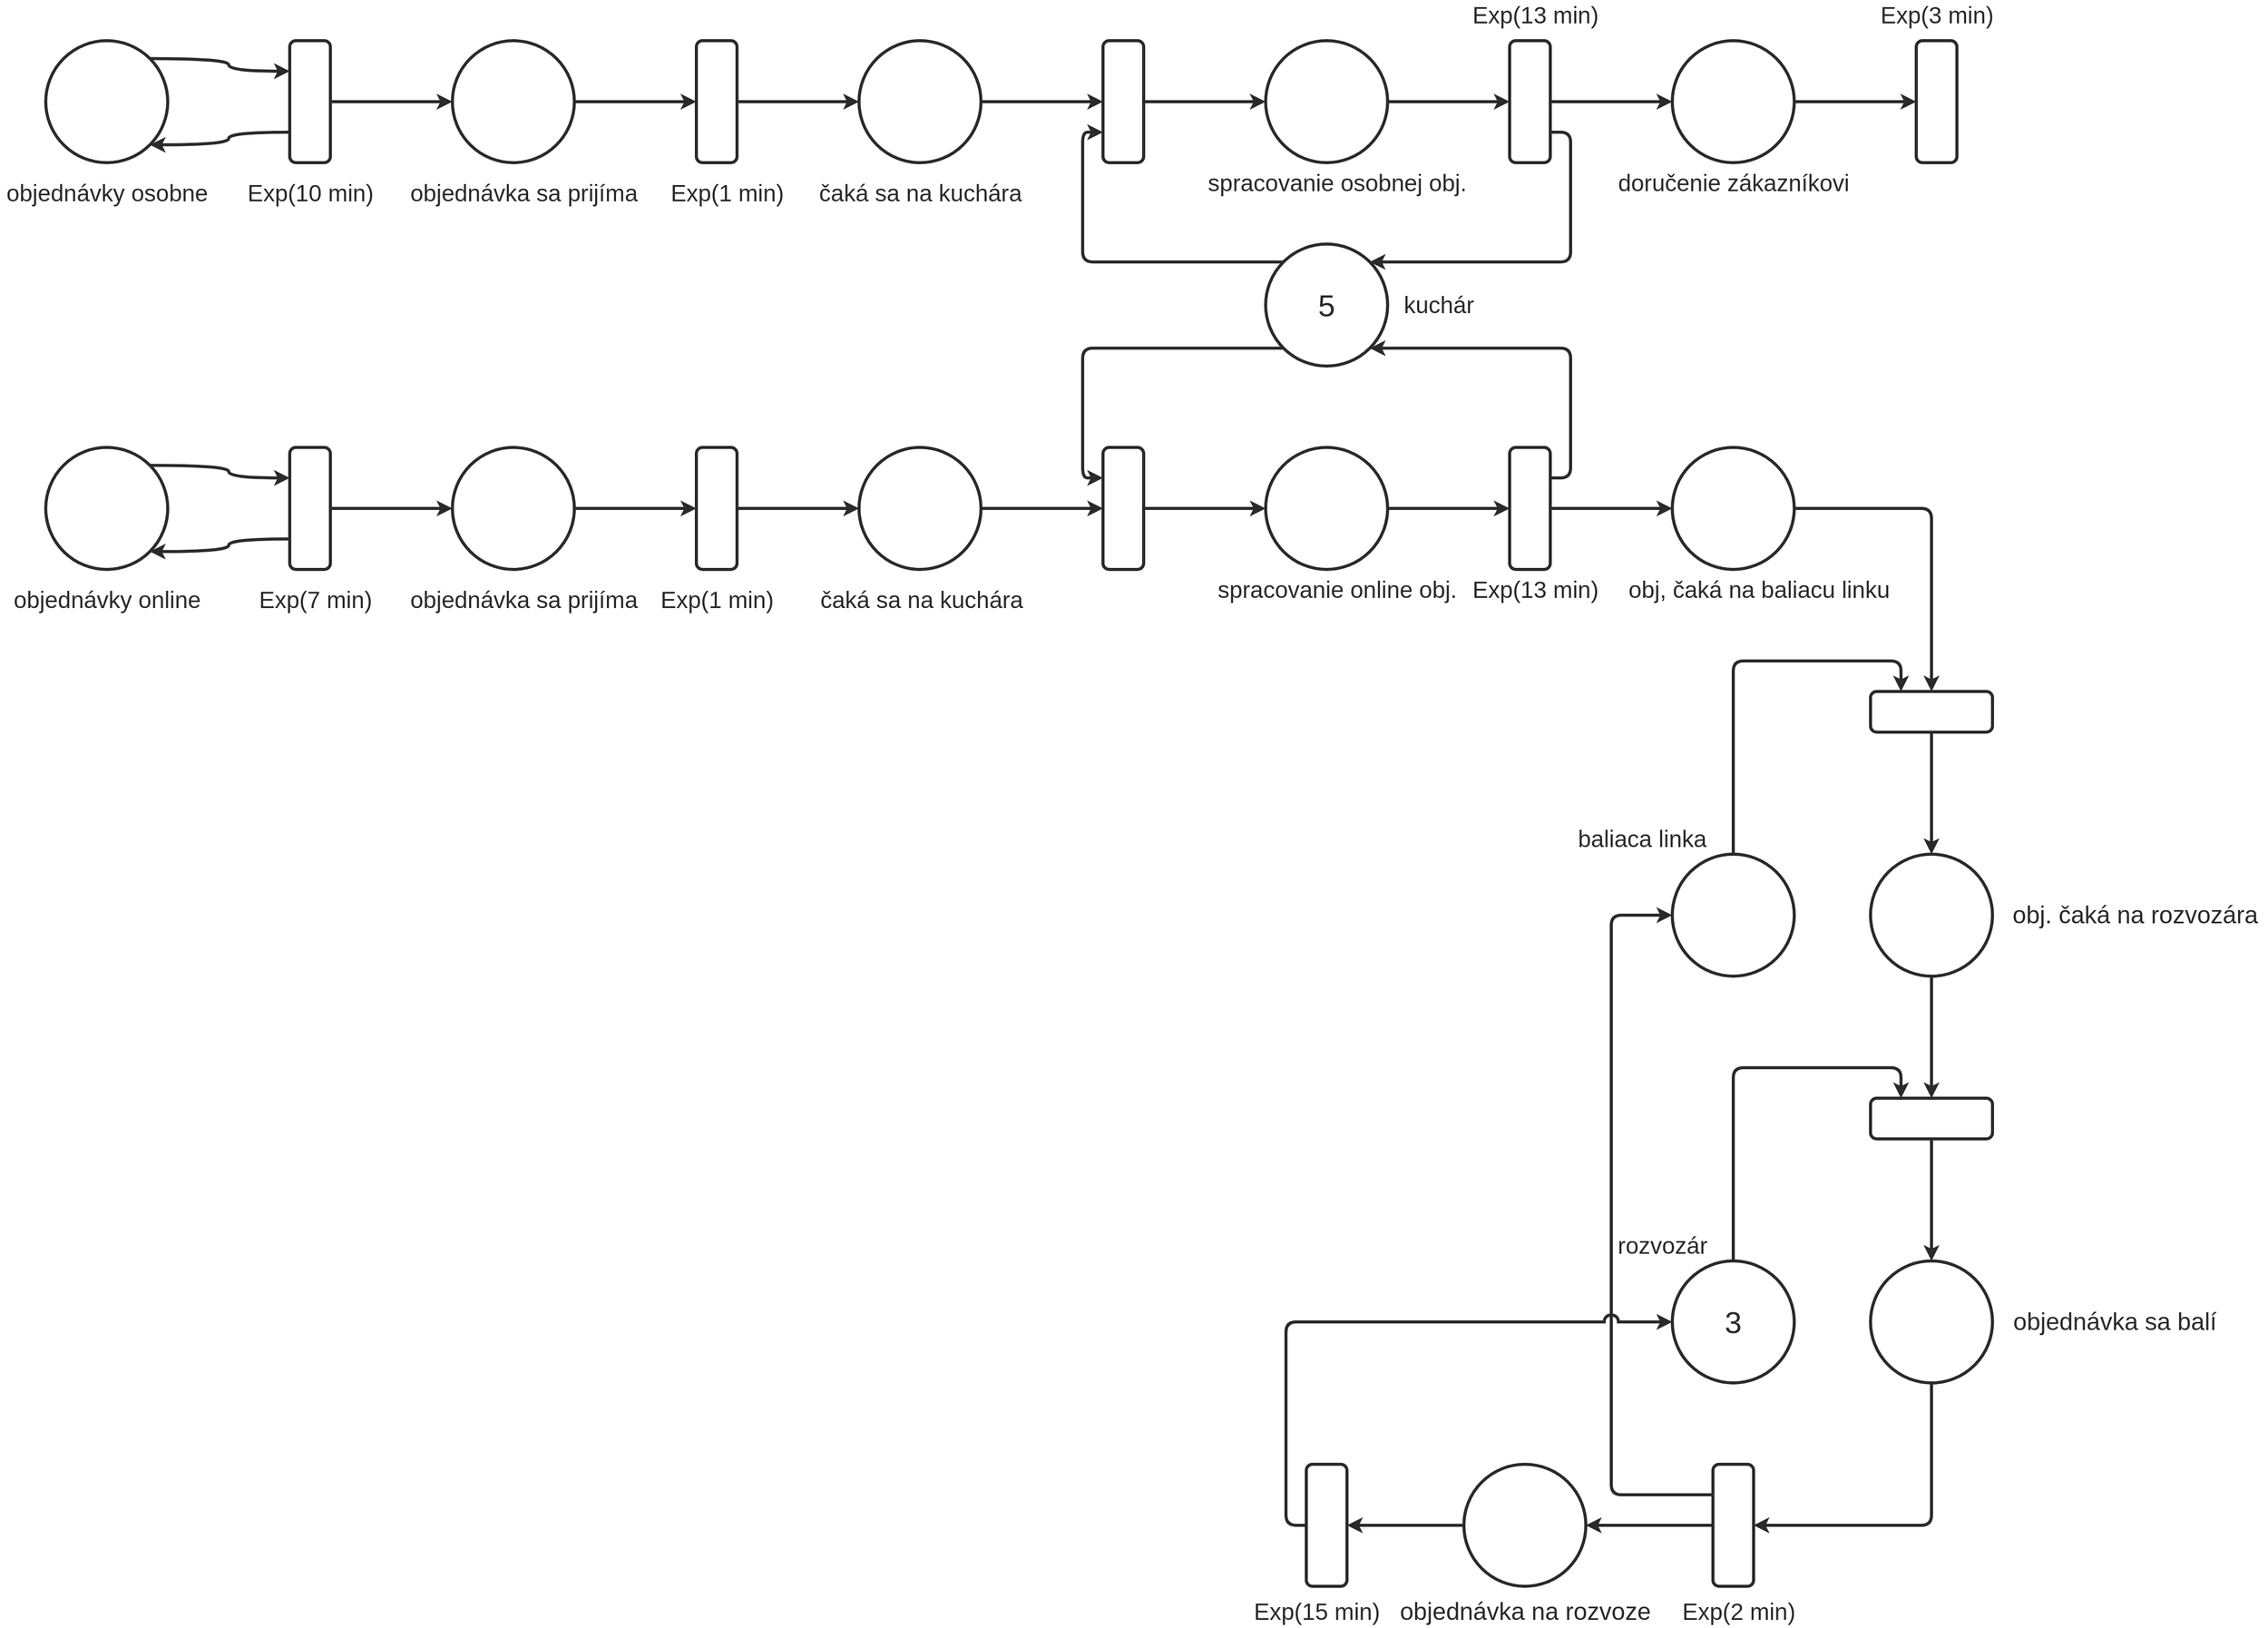 <mxfile>
    <diagram id="is8ErGrhwBEIRt3GKiYw" name="Page-1">
        <mxGraphModel dx="1150" dy="957" grid="1" gridSize="10" guides="1" tooltips="1" connect="1" arrows="1" fold="1" page="1" pageScale="1" pageWidth="2336" pageHeight="1654" background="#ffffff" math="0" shadow="0">
            <root>
                <mxCell id="0"/>
                <mxCell id="1" parent="0"/>
                <mxCell id="hj5JhKyr4QM8qV0HhzXi-40" value="" style="edgeStyle=orthogonalEdgeStyle;orthogonalLoop=1;jettySize=auto;exitX=1;exitY=0;exitDx=0;exitDy=0;entryX=0;entryY=0.25;entryDx=0;entryDy=0;fontSize=32;labelBackgroundColor=none;fontColor=#2A2A2A;strokeColor=#2A2A2A;strokeWidth=3;html=1;curved=1;" parent="1" source="hj5JhKyr4QM8qV0HhzXi-1" target="hj5JhKyr4QM8qV0HhzXi-3" edge="1">
                    <mxGeometry relative="1" as="geometry"/>
                </mxCell>
                <mxCell id="hj5JhKyr4QM8qV0HhzXi-1" value="" style="ellipse;aspect=fixed;rounded=1;labelBackgroundColor=none;fontColor=#2A2A2A;strokeColor=#2A2A2A;strokeWidth=3;whiteSpace=wrap;html=1;fillColor=none;" parent="1" vertex="1">
                    <mxGeometry x="80" y="80" width="120" height="120" as="geometry"/>
                </mxCell>
                <mxCell id="hj5JhKyr4QM8qV0HhzXi-8" value="" style="edgeStyle=orthogonalEdgeStyle;rounded=1;orthogonalLoop=1;jettySize=auto;exitX=1;exitY=0.5;exitDx=0;exitDy=0;entryX=0;entryY=0.5;entryDx=0;entryDy=0;labelBackgroundColor=none;fontColor=#2A2A2A;strokeColor=#2A2A2A;strokeWidth=3;html=1;" parent="1" source="hj5JhKyr4QM8qV0HhzXi-2" target="hj5JhKyr4QM8qV0HhzXi-5" edge="1">
                    <mxGeometry relative="1" as="geometry"/>
                </mxCell>
                <mxCell id="hj5JhKyr4QM8qV0HhzXi-2" value="" style="ellipse;aspect=fixed;rounded=1;labelBackgroundColor=none;fontColor=#2A2A2A;strokeColor=#2A2A2A;strokeWidth=3;whiteSpace=wrap;html=1;fillColor=none;perimeterSpacing=0;shadow=0;sketch=0;" parent="1" vertex="1">
                    <mxGeometry x="480" y="80" width="120" height="120" as="geometry"/>
                </mxCell>
                <mxCell id="hj5JhKyr4QM8qV0HhzXi-11" value="" style="edgeStyle=orthogonalEdgeStyle;rounded=1;orthogonalLoop=1;jettySize=auto;exitX=1;exitY=0.5;exitDx=0;exitDy=0;entryX=0;entryY=0.5;entryDx=0;entryDy=0;labelBackgroundColor=none;fontColor=#2A2A2A;strokeColor=#2A2A2A;strokeWidth=3;html=1;" parent="1" source="hj5JhKyr4QM8qV0HhzXi-3" target="hj5JhKyr4QM8qV0HhzXi-2" edge="1">
                    <mxGeometry relative="1" as="geometry"/>
                </mxCell>
                <mxCell id="hj5JhKyr4QM8qV0HhzXi-39" value="" style="edgeStyle=orthogonalEdgeStyle;orthogonalLoop=1;jettySize=auto;exitX=0;exitY=0.75;exitDx=0;exitDy=0;entryX=1;entryY=1;entryDx=0;entryDy=0;fontSize=32;labelBackgroundColor=none;fontColor=#2A2A2A;strokeColor=#2A2A2A;strokeWidth=3;html=1;curved=1;" parent="1" source="hj5JhKyr4QM8qV0HhzXi-3" target="hj5JhKyr4QM8qV0HhzXi-1" edge="1">
                    <mxGeometry relative="1" as="geometry"/>
                </mxCell>
                <mxCell id="hj5JhKyr4QM8qV0HhzXi-3" value="" style="rounded=1;labelBackgroundColor=none;fontColor=#2A2A2A;strokeColor=#2A2A2A;strokeWidth=3;whiteSpace=wrap;html=1;fillColor=none;perimeterSpacing=0;shadow=0;sketch=0;" parent="1" vertex="1">
                    <mxGeometry x="320" y="80" width="40" height="120" as="geometry"/>
                </mxCell>
                <mxCell id="hj5JhKyr4QM8qV0HhzXi-13" value="" style="edgeStyle=orthogonalEdgeStyle;rounded=1;orthogonalLoop=1;jettySize=auto;exitX=1;exitY=0.5;exitDx=0;exitDy=0;entryX=0;entryY=0.5;entryDx=0;entryDy=0;labelBackgroundColor=none;fontColor=#2A2A2A;strokeColor=#2A2A2A;strokeWidth=3;html=1;" parent="1" source="hj5JhKyr4QM8qV0HhzXi-4" target="hj5JhKyr4QM8qV0HhzXi-6" edge="1">
                    <mxGeometry relative="1" as="geometry"/>
                </mxCell>
                <mxCell id="hj5JhKyr4QM8qV0HhzXi-4" value="" style="ellipse;aspect=fixed;rounded=1;labelBackgroundColor=none;fontColor=#2A2A2A;strokeColor=#2A2A2A;strokeWidth=3;whiteSpace=wrap;html=1;fillColor=none;perimeterSpacing=0;shadow=0;sketch=0;" parent="1" vertex="1">
                    <mxGeometry x="880" y="80" width="120" height="120" as="geometry"/>
                </mxCell>
                <mxCell id="hj5JhKyr4QM8qV0HhzXi-12" value="" style="edgeStyle=orthogonalEdgeStyle;rounded=1;orthogonalLoop=1;jettySize=auto;exitX=1;exitY=0.5;exitDx=0;exitDy=0;entryX=0;entryY=0.5;entryDx=0;entryDy=0;labelBackgroundColor=none;fontColor=#2A2A2A;strokeColor=#2A2A2A;strokeWidth=3;html=1;" parent="1" source="hj5JhKyr4QM8qV0HhzXi-5" target="hj5JhKyr4QM8qV0HhzXi-4" edge="1">
                    <mxGeometry relative="1" as="geometry"/>
                </mxCell>
                <mxCell id="hj5JhKyr4QM8qV0HhzXi-5" value="" style="rounded=1;labelBackgroundColor=none;fontColor=#2A2A2A;strokeColor=#2A2A2A;strokeWidth=3;whiteSpace=wrap;html=1;fillColor=none;perimeterSpacing=0;shadow=0;sketch=0;" parent="1" vertex="1">
                    <mxGeometry x="720" y="80" width="40" height="120" as="geometry"/>
                </mxCell>
                <mxCell id="hj5JhKyr4QM8qV0HhzXi-19" value="" style="edgeStyle=orthogonalEdgeStyle;rounded=1;orthogonalLoop=1;jettySize=auto;exitX=1;exitY=0.5;exitDx=0;exitDy=0;entryX=0;entryY=0.5;entryDx=0;entryDy=0;labelBackgroundColor=none;fontColor=#2A2A2A;strokeColor=#2A2A2A;strokeWidth=3;html=1;" parent="1" source="hj5JhKyr4QM8qV0HhzXi-6" target="hj5JhKyr4QM8qV0HhzXi-18" edge="1">
                    <mxGeometry relative="1" as="geometry"/>
                </mxCell>
                <mxCell id="hj5JhKyr4QM8qV0HhzXi-6" value="" style="rounded=1;labelBackgroundColor=none;fontColor=#2A2A2A;strokeColor=#2A2A2A;strokeWidth=3;whiteSpace=wrap;html=1;fillColor=none;perimeterSpacing=0;shadow=0;sketch=0;" parent="1" vertex="1">
                    <mxGeometry x="1120" y="80" width="40" height="120" as="geometry"/>
                </mxCell>
                <mxCell id="hj5JhKyr4QM8qV0HhzXi-15" value="" style="edgeStyle=orthogonalEdgeStyle;rounded=1;orthogonalLoop=1;jettySize=auto;exitX=1;exitY=0.5;exitDx=0;exitDy=0;entryX=0;entryY=0.5;entryDx=0;entryDy=0;labelBackgroundColor=none;fontColor=#2A2A2A;strokeColor=#2A2A2A;strokeWidth=3;html=1;" parent="1" source="hj5JhKyr4QM8qV0HhzXi-7" target="hj5JhKyr4QM8qV0HhzXi-14" edge="1">
                    <mxGeometry relative="1" as="geometry"/>
                </mxCell>
                <mxCell id="hj5JhKyr4QM8qV0HhzXi-7" value="" style="rounded=1;labelBackgroundColor=none;fontColor=#2A2A2A;strokeColor=#2A2A2A;strokeWidth=3;whiteSpace=wrap;html=1;fillColor=none;perimeterSpacing=0;shadow=0;sketch=0;" parent="1" vertex="1">
                    <mxGeometry x="720" y="480" width="40" height="120" as="geometry"/>
                </mxCell>
                <mxCell id="hj5JhKyr4QM8qV0HhzXi-17" value="" style="edgeStyle=orthogonalEdgeStyle;rounded=1;orthogonalLoop=1;jettySize=auto;exitX=1;exitY=0.5;exitDx=0;exitDy=0;entryX=0;entryY=0.5;entryDx=0;entryDy=0;labelBackgroundColor=none;fontColor=#2A2A2A;strokeColor=#2A2A2A;strokeWidth=3;html=1;" parent="1" source="hj5JhKyr4QM8qV0HhzXi-14" target="hj5JhKyr4QM8qV0HhzXi-16" edge="1">
                    <mxGeometry relative="1" as="geometry"/>
                </mxCell>
                <mxCell id="hj5JhKyr4QM8qV0HhzXi-14" value="" style="ellipse;aspect=fixed;rounded=1;labelBackgroundColor=none;fontColor=#2A2A2A;strokeColor=#2A2A2A;strokeWidth=3;whiteSpace=wrap;html=1;fillColor=none;perimeterSpacing=0;shadow=0;sketch=0;" parent="1" vertex="1">
                    <mxGeometry x="880" y="480" width="120" height="120" as="geometry"/>
                </mxCell>
                <mxCell id="hj5JhKyr4QM8qV0HhzXi-33" value="" style="edgeStyle=orthogonalEdgeStyle;rounded=1;orthogonalLoop=1;jettySize=auto;exitX=1;exitY=0.5;exitDx=0;exitDy=0;entryX=0;entryY=0.5;entryDx=0;entryDy=0;labelBackgroundColor=none;fontColor=#2A2A2A;strokeColor=#2A2A2A;strokeWidth=3;html=1;" parent="1" source="hj5JhKyr4QM8qV0HhzXi-16" target="hj5JhKyr4QM8qV0HhzXi-31" edge="1">
                    <mxGeometry relative="1" as="geometry"/>
                </mxCell>
                <mxCell id="hj5JhKyr4QM8qV0HhzXi-16" value="" style="rounded=1;labelBackgroundColor=none;fontColor=#2A2A2A;strokeColor=#2A2A2A;strokeWidth=3;whiteSpace=wrap;html=1;fillColor=none;perimeterSpacing=0;shadow=0;sketch=0;" parent="1" vertex="1">
                    <mxGeometry x="1120" y="480" width="40" height="120" as="geometry"/>
                </mxCell>
                <mxCell id="hj5JhKyr4QM8qV0HhzXi-21" value="" style="edgeStyle=orthogonalEdgeStyle;rounded=1;orthogonalLoop=1;jettySize=auto;exitX=1;exitY=0.5;exitDx=0;exitDy=0;entryX=0;entryY=0.5;entryDx=0;entryDy=0;labelBackgroundColor=none;fontColor=#2A2A2A;strokeColor=#2A2A2A;strokeWidth=3;html=1;" parent="1" source="hj5JhKyr4QM8qV0HhzXi-18" target="hj5JhKyr4QM8qV0HhzXi-20" edge="1">
                    <mxGeometry relative="1" as="geometry"/>
                </mxCell>
                <mxCell id="hj5JhKyr4QM8qV0HhzXi-18" value="" style="ellipse;aspect=fixed;rounded=1;labelBackgroundColor=none;fontColor=#2A2A2A;strokeColor=#2A2A2A;strokeWidth=3;whiteSpace=wrap;html=1;fillColor=none;perimeterSpacing=0;shadow=0;sketch=0;" parent="1" vertex="1">
                    <mxGeometry x="1280" y="80" width="120" height="120" as="geometry"/>
                </mxCell>
                <mxCell id="hj5JhKyr4QM8qV0HhzXi-24" value="" style="edgeStyle=orthogonalEdgeStyle;rounded=1;orthogonalLoop=1;jettySize=auto;exitX=1;exitY=0.5;exitDx=0;exitDy=0;entryX=0;entryY=0.5;entryDx=0;entryDy=0;labelBackgroundColor=none;fontColor=#2A2A2A;strokeColor=#2A2A2A;strokeWidth=3;html=1;" parent="1" source="hj5JhKyr4QM8qV0HhzXi-20" target="hj5JhKyr4QM8qV0HhzXi-22" edge="1">
                    <mxGeometry relative="1" as="geometry"/>
                </mxCell>
                <mxCell id="hj5JhKyr4QM8qV0HhzXi-29" value="" style="edgeStyle=orthogonalEdgeStyle;rounded=1;orthogonalLoop=1;jettySize=auto;exitX=1;exitY=0.75;exitDx=0;exitDy=0;entryX=1;entryY=0;entryDx=0;entryDy=0;labelBackgroundColor=none;fontColor=#2A2A2A;strokeColor=#2A2A2A;strokeWidth=3;html=1;" parent="1" source="hj5JhKyr4QM8qV0HhzXi-20" target="hj5JhKyr4QM8qV0HhzXi-27" edge="1">
                    <mxGeometry relative="1" as="geometry">
                        <mxPoint x="1530" y="330" as="targetPoint"/>
                        <Array as="points">
                            <mxPoint x="1580" y="170"/>
                            <mxPoint x="1580" y="298"/>
                        </Array>
                    </mxGeometry>
                </mxCell>
                <mxCell id="hj5JhKyr4QM8qV0HhzXi-20" value="" style="rounded=1;labelBackgroundColor=none;fontColor=#2A2A2A;strokeColor=#2A2A2A;strokeWidth=3;whiteSpace=wrap;html=1;fillColor=none;perimeterSpacing=0;shadow=0;sketch=0;" parent="1" vertex="1">
                    <mxGeometry x="1520" y="80" width="40" height="120" as="geometry"/>
                </mxCell>
                <mxCell id="hj5JhKyr4QM8qV0HhzXi-25" value="" style="edgeStyle=orthogonalEdgeStyle;rounded=1;orthogonalLoop=1;jettySize=auto;exitX=1;exitY=0.5;exitDx=0;exitDy=0;entryX=0;entryY=0.5;entryDx=0;entryDy=0;labelBackgroundColor=none;fontColor=#2A2A2A;strokeColor=#2A2A2A;strokeWidth=3;html=1;" parent="1" source="hj5JhKyr4QM8qV0HhzXi-22" target="hj5JhKyr4QM8qV0HhzXi-23" edge="1">
                    <mxGeometry relative="1" as="geometry"/>
                </mxCell>
                <mxCell id="hj5JhKyr4QM8qV0HhzXi-22" value="" style="ellipse;aspect=fixed;rounded=1;labelBackgroundColor=none;fontColor=#2A2A2A;strokeColor=#2A2A2A;strokeWidth=3;whiteSpace=wrap;html=1;fillColor=none;perimeterSpacing=0;shadow=0;sketch=0;" parent="1" vertex="1">
                    <mxGeometry x="1680" y="80" width="120" height="120" as="geometry"/>
                </mxCell>
                <mxCell id="hj5JhKyr4QM8qV0HhzXi-23" value="" style="rounded=1;labelBackgroundColor=none;fontColor=#2A2A2A;strokeColor=#2A2A2A;strokeWidth=3;whiteSpace=wrap;html=1;fillColor=none;perimeterSpacing=0;shadow=0;sketch=0;" parent="1" vertex="1">
                    <mxGeometry x="1920" y="80" width="40" height="120" as="geometry"/>
                </mxCell>
                <mxCell id="hj5JhKyr4QM8qV0HhzXi-28" value="" style="edgeStyle=orthogonalEdgeStyle;rounded=1;orthogonalLoop=1;jettySize=auto;exitX=0;exitY=0;exitDx=0;exitDy=0;entryX=0;entryY=0.75;entryDx=0;entryDy=0;labelBackgroundColor=none;fontColor=#2A2A2A;strokeWidth=3;html=1;strokeColor=#2A2A2A;" parent="1" source="hj5JhKyr4QM8qV0HhzXi-27" target="hj5JhKyr4QM8qV0HhzXi-6" edge="1">
                    <mxGeometry relative="1" as="geometry">
                        <Array as="points">
                            <mxPoint x="1100" y="298"/>
                            <mxPoint x="1100" y="170"/>
                        </Array>
                    </mxGeometry>
                </mxCell>
                <mxCell id="hj5JhKyr4QM8qV0HhzXi-35" value="" style="edgeStyle=orthogonalEdgeStyle;rounded=1;orthogonalLoop=1;jettySize=auto;exitX=0;exitY=1;exitDx=0;exitDy=0;entryX=0;entryY=0.25;entryDx=0;entryDy=0;labelBackgroundColor=none;fontColor=#2A2A2A;strokeColor=#2A2A2A;strokeWidth=3;html=1;" parent="1" source="hj5JhKyr4QM8qV0HhzXi-27" target="hj5JhKyr4QM8qV0HhzXi-16" edge="1">
                    <mxGeometry relative="1" as="geometry"/>
                </mxCell>
                <mxCell id="hj5JhKyr4QM8qV0HhzXi-27" value="5" style="ellipse;aspect=fixed;rounded=1;labelBackgroundColor=none;fontColor=#2A2A2A;strokeColor=#2A2A2A;strokeWidth=3;whiteSpace=wrap;html=1;fillColor=none;perimeterSpacing=0;shadow=0;sketch=0;fontSize=30;" parent="1" vertex="1">
                    <mxGeometry x="1280" y="280" width="120" height="120" as="geometry"/>
                </mxCell>
                <mxCell id="hj5JhKyr4QM8qV0HhzXi-30" value="" style="edgeStyle=orthogonalEdgeStyle;rounded=1;orthogonalLoop=1;jettySize=auto;exitX=1;exitY=0.5;exitDx=0;exitDy=0;entryX=0;entryY=0.5;entryDx=0;entryDy=0;labelBackgroundColor=none;fontColor=#2A2A2A;strokeColor=#2A2A2A;strokeWidth=3;html=1;" parent="1" source="hj5JhKyr4QM8qV0HhzXi-31" target="hj5JhKyr4QM8qV0HhzXi-32" edge="1">
                    <mxGeometry relative="1" as="geometry"/>
                </mxCell>
                <mxCell id="hj5JhKyr4QM8qV0HhzXi-31" value="" style="ellipse;aspect=fixed;rounded=1;labelBackgroundColor=none;fontColor=#2A2A2A;strokeColor=#2A2A2A;strokeWidth=3;whiteSpace=wrap;html=1;fillColor=none;perimeterSpacing=0;shadow=0;sketch=0;" parent="1" vertex="1">
                    <mxGeometry x="1280" y="480" width="120" height="120" as="geometry"/>
                </mxCell>
                <mxCell id="hj5JhKyr4QM8qV0HhzXi-38" value="" style="edgeStyle=orthogonalEdgeStyle;rounded=1;orthogonalLoop=1;jettySize=auto;exitX=1;exitY=0.25;exitDx=0;exitDy=0;entryX=1;entryY=1;entryDx=0;entryDy=0;labelBackgroundColor=none;fontColor=#2A2A2A;strokeColor=#2A2A2A;strokeWidth=3;html=1;" parent="1" source="hj5JhKyr4QM8qV0HhzXi-32" target="hj5JhKyr4QM8qV0HhzXi-27" edge="1">
                    <mxGeometry relative="1" as="geometry">
                        <Array as="points">
                            <mxPoint x="1580" y="510"/>
                            <mxPoint x="1580" y="382"/>
                        </Array>
                    </mxGeometry>
                </mxCell>
                <mxCell id="hj5JhKyr4QM8qV0HhzXi-44" value="" style="edgeStyle=orthogonalEdgeStyle;rounded=1;orthogonalLoop=1;jettySize=auto;exitX=1;exitY=0.5;exitDx=0;exitDy=0;entryX=0;entryY=0.5;entryDx=0;entryDy=0;fontSize=32;labelBackgroundColor=none;fontColor=#2A2A2A;strokeColor=#2A2A2A;strokeWidth=3;html=1;" parent="1" source="hj5JhKyr4QM8qV0HhzXi-32" target="hj5JhKyr4QM8qV0HhzXi-42" edge="1">
                    <mxGeometry relative="1" as="geometry"/>
                </mxCell>
                <mxCell id="hj5JhKyr4QM8qV0HhzXi-32" value="" style="rounded=1;labelBackgroundColor=none;fontColor=#2A2A2A;strokeColor=#2A2A2A;strokeWidth=3;whiteSpace=wrap;html=1;fillColor=none;perimeterSpacing=0;shadow=0;sketch=0;" parent="1" vertex="1">
                    <mxGeometry x="1520" y="480" width="40" height="120" as="geometry"/>
                </mxCell>
                <mxCell id="hj5JhKyr4QM8qV0HhzXi-41" value="" style="edgeStyle=orthogonalEdgeStyle;rounded=1;orthogonalLoop=1;jettySize=auto;exitX=1;exitY=0.5;exitDx=0;exitDy=0;entryX=0;entryY=0.5;entryDx=0;entryDy=0;labelBackgroundColor=none;fontColor=#2A2A2A;strokeColor=#2A2A2A;strokeWidth=3;html=1;" parent="1" source="hj5JhKyr4QM8qV0HhzXi-42" target="hj5JhKyr4QM8qV0HhzXi-43" edge="1">
                    <mxGeometry relative="1" as="geometry"/>
                </mxCell>
                <mxCell id="hj5JhKyr4QM8qV0HhzXi-42" value="" style="ellipse;aspect=fixed;rounded=1;labelBackgroundColor=none;fontColor=#2A2A2A;strokeColor=#2A2A2A;strokeWidth=3;whiteSpace=wrap;html=1;fillColor=none;perimeterSpacing=0;shadow=0;sketch=0;" parent="1" vertex="1">
                    <mxGeometry x="1680" y="480" width="120" height="120" as="geometry"/>
                </mxCell>
                <mxCell id="hj5JhKyr4QM8qV0HhzXi-62" value="" style="edgeStyle=orthogonalEdgeStyle;rounded=1;orthogonalLoop=1;jettySize=auto;exitX=1;exitY=0.5;exitDx=0;exitDy=0;entryX=0;entryY=0.5;entryDx=0;entryDy=0;fontSize=32;labelBackgroundColor=none;fontColor=#2A2A2A;strokeColor=#2A2A2A;strokeWidth=3;html=1;" parent="1" source="hj5JhKyr4QM8qV0HhzXi-43" target="hj5JhKyr4QM8qV0HhzXi-50" edge="1">
                    <mxGeometry relative="1" as="geometry"/>
                </mxCell>
                <mxCell id="hj5JhKyr4QM8qV0HhzXi-43" value="" style="rounded=1;direction=south;labelBackgroundColor=none;fontColor=#2A2A2A;strokeColor=#2A2A2A;strokeWidth=3;whiteSpace=wrap;html=1;fillColor=none;perimeterSpacing=0;shadow=0;sketch=0;" parent="1" vertex="1">
                    <mxGeometry x="1875" y="720" width="120" height="40" as="geometry"/>
                </mxCell>
                <mxCell id="19" style="edgeStyle=orthogonalEdgeStyle;rounded=1;jumpStyle=none;html=1;exitX=0.5;exitY=0;exitDx=0;exitDy=0;entryX=0;entryY=0.75;entryDx=0;entryDy=0;labelBackgroundColor=none;fontSize=30;fontColor=#2A2A2A;strokeColor=#2A2A2A;strokeWidth=3;" edge="1" parent="1" source="hj5JhKyr4QM8qV0HhzXi-45" target="14">
                    <mxGeometry relative="1" as="geometry">
                        <Array as="points">
                            <mxPoint x="1740" y="1090"/>
                            <mxPoint x="1905" y="1090"/>
                        </Array>
                    </mxGeometry>
                </mxCell>
                <mxCell id="hj5JhKyr4QM8qV0HhzXi-45" value="&lt;font style=&quot;font-size: 30px&quot;&gt;3&lt;/font&gt;" style="ellipse;aspect=fixed;rounded=1;labelBackgroundColor=none;fontColor=#2A2A2A;strokeColor=#2A2A2A;strokeWidth=3;whiteSpace=wrap;html=1;fillColor=none;perimeterSpacing=0;shadow=0;sketch=0;" parent="1" vertex="1">
                    <mxGeometry x="1680" y="1280" width="120" height="120" as="geometry"/>
                </mxCell>
                <mxCell id="15" style="edgeStyle=orthogonalEdgeStyle;rounded=1;jumpStyle=none;html=1;exitX=1;exitY=0.5;exitDx=0;exitDy=0;entryX=0;entryY=0.5;entryDx=0;entryDy=0;labelBackgroundColor=none;fontSize=30;fontColor=#2A2A2A;strokeColor=#2A2A2A;strokeWidth=3;" edge="1" parent="1" source="hj5JhKyr4QM8qV0HhzXi-50" target="14">
                    <mxGeometry relative="1" as="geometry"/>
                </mxCell>
                <mxCell id="hj5JhKyr4QM8qV0HhzXi-50" value="" style="ellipse;aspect=fixed;direction=south;rounded=1;labelBackgroundColor=none;fontColor=#2A2A2A;strokeColor=#2A2A2A;strokeWidth=3;whiteSpace=wrap;html=1;fillColor=none;perimeterSpacing=0;shadow=0;sketch=0;" parent="1" vertex="1">
                    <mxGeometry x="1875" y="880" width="120" height="120" as="geometry"/>
                </mxCell>
                <mxCell id="28" style="edgeStyle=orthogonalEdgeStyle;rounded=1;jumpStyle=none;html=1;exitX=1;exitY=0.5;exitDx=0;exitDy=0;entryX=0.5;entryY=0;entryDx=0;entryDy=0;labelBackgroundColor=none;fontSize=30;fontColor=#2A2A2A;strokeColor=#2A2A2A;strokeWidth=3;" edge="1" parent="1" source="hj5JhKyr4QM8qV0HhzXi-51" target="27">
                    <mxGeometry relative="1" as="geometry"/>
                </mxCell>
                <mxCell id="32" style="edgeStyle=orthogonalEdgeStyle;rounded=1;jumpStyle=none;html=1;exitX=1;exitY=0.75;exitDx=0;exitDy=0;entryX=0;entryY=0.5;entryDx=0;entryDy=0;labelBackgroundColor=none;fontSize=30;fontColor=#2A2A2A;strokeColor=#2A2A2A;strokeWidth=3;" edge="1" parent="1" source="hj5JhKyr4QM8qV0HhzXi-51" target="10">
                    <mxGeometry relative="1" as="geometry">
                        <Array as="points">
                            <mxPoint x="1620" y="1510"/>
                            <mxPoint x="1620" y="940"/>
                        </Array>
                    </mxGeometry>
                </mxCell>
                <mxCell id="hj5JhKyr4QM8qV0HhzXi-51" value="" style="rounded=1;direction=west;labelBackgroundColor=none;fontColor=#2A2A2A;strokeColor=#2A2A2A;strokeWidth=3;whiteSpace=wrap;html=1;fillColor=none;perimeterSpacing=0;shadow=0;sketch=0;" parent="1" vertex="1">
                    <mxGeometry x="1720" y="1480" width="40" height="120" as="geometry"/>
                </mxCell>
                <mxCell id="hj5JhKyr4QM8qV0HhzXi-68" value="spracovanie osobnej obj." style="text;align=center;verticalAlign=middle;resizable=0;points=[];autosize=1;strokeColor=none;fillColor=none;fontSize=23;fontColor=#2A2A2A;labelBackgroundColor=none;strokeWidth=3;html=1;" parent="1" vertex="1">
                    <mxGeometry x="1215" y="205" width="270" height="30" as="geometry"/>
                </mxCell>
                <mxCell id="hj5JhKyr4QM8qV0HhzXi-69" value="spracovanie online obj." style="text;align=center;verticalAlign=middle;resizable=0;points=[];autosize=1;strokeColor=none;fillColor=none;fontSize=23;labelBackgroundColor=none;fontColor=#2A2A2A;strokeWidth=3;html=1;" parent="1" vertex="1">
                    <mxGeometry x="1225" y="605" width="250" height="30" as="geometry"/>
                </mxCell>
                <mxCell id="hj5JhKyr4QM8qV0HhzXi-70" value="doručenie zákazníkovi" style="text;align=center;verticalAlign=middle;resizable=0;points=[];autosize=1;strokeColor=none;fillColor=none;fontSize=23;labelBackgroundColor=none;fontColor=#2A2A2A;strokeWidth=3;html=1;" parent="1" vertex="1">
                    <mxGeometry x="1620" y="205" width="240" height="30" as="geometry"/>
                </mxCell>
                <mxCell id="hj5JhKyr4QM8qV0HhzXi-71" value="obj, čaká na baliacu linku" style="text;align=center;verticalAlign=middle;resizable=0;points=[];autosize=1;strokeColor=none;fillColor=none;fontSize=23;labelBackgroundColor=none;fontColor=#2A2A2A;strokeWidth=3;html=1;" parent="1" vertex="1">
                    <mxGeometry x="1630" y="605" width="270" height="30" as="geometry"/>
                </mxCell>
                <mxCell id="hj5JhKyr4QM8qV0HhzXi-72" value="obj. čaká na rozvozára" style="text;align=center;verticalAlign=middle;resizable=0;points=[];autosize=1;strokeColor=none;fillColor=none;fontSize=24;labelBackgroundColor=none;fontColor=#2A2A2A;strokeWidth=3;html=1;" parent="1" vertex="1">
                    <mxGeometry x="2005" y="925" width="260" height="30" as="geometry"/>
                </mxCell>
                <mxCell id="hj5JhKyr4QM8qV0HhzXi-73" value="objednávka sa balí" style="text;align=center;verticalAlign=middle;resizable=0;points=[];autosize=1;strokeColor=none;fillColor=none;fontSize=24;labelBackgroundColor=none;fontColor=#2A2A2A;html=1;" parent="1" vertex="1">
                    <mxGeometry x="2005" y="1325" width="220" height="30" as="geometry"/>
                </mxCell>
                <mxCell id="hj5JhKyr4QM8qV0HhzXi-74" value="čaká sa na kuchára" style="text;align=center;verticalAlign=middle;resizable=0;points=[];autosize=1;strokeColor=none;fillColor=none;fontSize=23;labelBackgroundColor=none;fontColor=#2A2A2A;strokeWidth=3;html=1;" parent="1" vertex="1">
                    <mxGeometry x="835" y="215" width="210" height="30" as="geometry"/>
                </mxCell>
                <mxCell id="hj5JhKyr4QM8qV0HhzXi-75" value="čaká sa na kuchára" style="text;fontSize=23;labelBackgroundColor=none;fontColor=#2A2A2A;strokeColor=none;strokeWidth=3;whiteSpace=wrap;html=1;" parent="1" vertex="1">
                    <mxGeometry x="840" y="610" width="220" height="50" as="geometry"/>
                </mxCell>
                <mxCell id="hj5JhKyr4QM8qV0HhzXi-76" value="objednávka sa prijíma" style="text;align=center;verticalAlign=middle;resizable=0;points=[];autosize=1;strokeColor=none;fillColor=none;fontSize=23;labelBackgroundColor=none;fontColor=#2A2A2A;strokeWidth=3;html=1;" parent="1" vertex="1">
                    <mxGeometry x="430" y="215" width="240" height="30" as="geometry"/>
                </mxCell>
                <mxCell id="hj5JhKyr4QM8qV0HhzXi-77" value="objednávky osobne" style="text;align=center;verticalAlign=middle;resizable=0;points=[];autosize=1;strokeColor=none;fillColor=none;fontSize=23;fontColor=#2A2A2A;labelBackgroundColor=none;strokeWidth=3;html=1;" parent="1" vertex="1">
                    <mxGeometry x="35" y="215" width="210" height="30" as="geometry"/>
                </mxCell>
                <mxCell id="hj5JhKyr4QM8qV0HhzXi-78" value="kuchár" style="text;align=center;verticalAlign=middle;resizable=0;points=[];autosize=1;strokeColor=none;fillColor=none;fontSize=23;labelBackgroundColor=none;fontColor=#2A2A2A;strokeWidth=3;html=1;" parent="1" vertex="1">
                    <mxGeometry x="1410" y="325" width="80" height="30" as="geometry"/>
                </mxCell>
                <mxCell id="hj5JhKyr4QM8qV0HhzXi-79" value="rozvozár" style="text;align=center;verticalAlign=middle;resizable=0;points=[];autosize=1;strokeColor=none;fillColor=none;fontSize=23;labelBackgroundColor=none;fontColor=#2A2A2A;strokeWidth=3;html=1;" parent="1" vertex="1">
                    <mxGeometry x="1620" y="1250" width="100" height="30" as="geometry"/>
                </mxCell>
                <mxCell id="2" value="Exp(10 min)" style="text;align=center;verticalAlign=middle;resizable=0;points=[];autosize=1;strokeColor=none;fillColor=none;fontSize=23;labelBackgroundColor=none;fontColor=#2A2A2A;strokeWidth=3;html=1;" vertex="1" parent="1">
                    <mxGeometry x="270" y="215" width="140" height="30" as="geometry"/>
                </mxCell>
                <mxCell id="4" value="Exp(13 min)" style="text;align=center;verticalAlign=middle;resizable=0;points=[];autosize=1;strokeColor=none;fillColor=none;fontSize=23;fontColor=#2A2A2A;labelBackgroundColor=none;strokeWidth=3;html=1;" vertex="1" parent="1">
                    <mxGeometry x="1475" y="40" width="140" height="30" as="geometry"/>
                </mxCell>
                <mxCell id="5" value="Exp(3 min)" style="text;align=center;verticalAlign=middle;resizable=0;points=[];autosize=1;strokeColor=none;fillColor=none;fontSize=23;fontColor=#2A2A2A;labelBackgroundColor=none;strokeWidth=3;html=1;" vertex="1" parent="1">
                    <mxGeometry x="1875" y="40" width="130" height="30" as="geometry"/>
                </mxCell>
                <mxCell id="7" value="Exp(13 min)" style="text;align=center;verticalAlign=middle;resizable=0;points=[];autosize=1;strokeColor=none;fillColor=none;fontSize=23;fontColor=#2A2A2A;labelBackgroundColor=none;strokeWidth=3;html=1;" vertex="1" parent="1">
                    <mxGeometry x="1475" y="605" width="140" height="30" as="geometry"/>
                </mxCell>
                <mxCell id="9" value="Exp(2 min)" style="text;align=center;verticalAlign=middle;resizable=0;points=[];autosize=1;strokeColor=none;fillColor=none;fontSize=23;fontColor=#2A2A2A;labelBackgroundColor=none;strokeWidth=3;html=1;" vertex="1" parent="1">
                    <mxGeometry x="1680" y="1610" width="130" height="30" as="geometry"/>
                </mxCell>
                <mxCell id="13" style="edgeStyle=orthogonalEdgeStyle;html=1;exitX=0.5;exitY=0;exitDx=0;exitDy=0;entryX=0;entryY=0.75;entryDx=0;entryDy=0;labelBackgroundColor=none;fontSize=30;fontColor=#2A2A2A;strokeColor=#2A2A2A;strokeWidth=3;rounded=1;jumpStyle=none;" edge="1" parent="1" source="10" target="hj5JhKyr4QM8qV0HhzXi-43">
                    <mxGeometry relative="1" as="geometry">
                        <Array as="points">
                            <mxPoint x="1740" y="690"/>
                            <mxPoint x="1905" y="690"/>
                        </Array>
                    </mxGeometry>
                </mxCell>
                <mxCell id="10" value="" style="ellipse;aspect=fixed;rounded=1;labelBackgroundColor=none;fontColor=#2A2A2A;strokeColor=#2A2A2A;strokeWidth=3;whiteSpace=wrap;html=1;fillColor=none;perimeterSpacing=0;shadow=0;sketch=0;" vertex="1" parent="1">
                    <mxGeometry x="1680" y="880" width="120" height="120" as="geometry"/>
                </mxCell>
                <mxCell id="17" style="edgeStyle=orthogonalEdgeStyle;rounded=1;jumpStyle=none;html=1;exitX=1;exitY=0.5;exitDx=0;exitDy=0;entryX=0;entryY=0.5;entryDx=0;entryDy=0;labelBackgroundColor=none;fontSize=30;fontColor=#2A2A2A;strokeColor=#2A2A2A;strokeWidth=3;" edge="1" parent="1" source="14" target="16">
                    <mxGeometry relative="1" as="geometry"/>
                </mxCell>
                <mxCell id="14" value="" style="rounded=1;direction=south;labelBackgroundColor=none;fontColor=#2A2A2A;strokeColor=#2A2A2A;strokeWidth=3;whiteSpace=wrap;html=1;fillColor=none;perimeterSpacing=0;shadow=0;sketch=0;" vertex="1" parent="1">
                    <mxGeometry x="1875" y="1120" width="120" height="40" as="geometry"/>
                </mxCell>
                <mxCell id="18" style="edgeStyle=orthogonalEdgeStyle;rounded=1;jumpStyle=none;html=1;exitX=1;exitY=0.5;exitDx=0;exitDy=0;entryX=0;entryY=0.5;entryDx=0;entryDy=0;labelBackgroundColor=none;fontSize=30;fontColor=#2A2A2A;strokeColor=#2A2A2A;strokeWidth=3;" edge="1" parent="1" source="16" target="hj5JhKyr4QM8qV0HhzXi-51">
                    <mxGeometry relative="1" as="geometry"/>
                </mxCell>
                <mxCell id="16" value="" style="ellipse;aspect=fixed;direction=south;rounded=1;labelBackgroundColor=none;fontColor=#2A2A2A;strokeColor=#2A2A2A;strokeWidth=3;whiteSpace=wrap;html=1;fillColor=none;perimeterSpacing=0;shadow=0;sketch=0;" vertex="1" parent="1">
                    <mxGeometry x="1875" y="1280" width="120" height="120" as="geometry"/>
                </mxCell>
                <mxCell id="23" value="baliaca linka" style="text;align=center;verticalAlign=middle;resizable=0;points=[];autosize=1;strokeColor=none;fillColor=none;fontSize=23;labelBackgroundColor=none;fontColor=#2A2A2A;strokeWidth=3;html=1;" vertex="1" parent="1">
                    <mxGeometry x="1580" y="850" width="140" height="30" as="geometry"/>
                </mxCell>
                <mxCell id="30" style="edgeStyle=orthogonalEdgeStyle;rounded=1;jumpStyle=none;html=1;exitX=0.5;exitY=1;exitDx=0;exitDy=0;entryX=0;entryY=0.5;entryDx=0;entryDy=0;labelBackgroundColor=none;fontSize=30;fontColor=#2A2A2A;strokeColor=#2A2A2A;strokeWidth=3;" edge="1" parent="1" source="27" target="29">
                    <mxGeometry relative="1" as="geometry"/>
                </mxCell>
                <mxCell id="27" value="" style="ellipse;aspect=fixed;direction=south;rounded=1;labelBackgroundColor=none;fontColor=#2A2A2A;strokeColor=#2A2A2A;strokeWidth=3;whiteSpace=wrap;html=1;fillColor=none;perimeterSpacing=0;shadow=0;sketch=0;" vertex="1" parent="1">
                    <mxGeometry x="1475" y="1480" width="120" height="120" as="geometry"/>
                </mxCell>
                <mxCell id="33" style="edgeStyle=orthogonalEdgeStyle;rounded=1;jumpStyle=arc;html=1;exitX=1;exitY=0.5;exitDx=0;exitDy=0;entryX=0;entryY=0.5;entryDx=0;entryDy=0;labelBackgroundColor=none;fontSize=30;fontColor=#2A2A2A;strokeColor=#2A2A2A;strokeWidth=3;jumpSize=10;" edge="1" parent="1" source="29" target="hj5JhKyr4QM8qV0HhzXi-45">
                    <mxGeometry relative="1" as="geometry">
                        <Array as="points">
                            <mxPoint x="1300" y="1540"/>
                            <mxPoint x="1300" y="1340"/>
                        </Array>
                    </mxGeometry>
                </mxCell>
                <mxCell id="29" value="" style="rounded=1;direction=west;labelBackgroundColor=none;fontColor=#2A2A2A;strokeColor=#2A2A2A;strokeWidth=3;whiteSpace=wrap;html=1;fillColor=none;perimeterSpacing=0;shadow=0;sketch=0;" vertex="1" parent="1">
                    <mxGeometry x="1320" y="1480" width="40" height="120" as="geometry"/>
                </mxCell>
                <mxCell id="31" value="objednávka na rozvoze" style="text;align=center;verticalAlign=middle;resizable=0;points=[];autosize=1;strokeColor=none;fillColor=none;fontSize=24;labelBackgroundColor=none;fontColor=#2A2A2A;html=1;" vertex="1" parent="1">
                    <mxGeometry x="1405" y="1610" width="260" height="30" as="geometry"/>
                </mxCell>
                <mxCell id="34" value="Exp(15 min)" style="text;align=center;verticalAlign=middle;resizable=0;points=[];autosize=1;strokeColor=none;fillColor=none;fontSize=23;fontColor=#2A2A2A;labelBackgroundColor=none;strokeWidth=3;html=1;" vertex="1" parent="1">
                    <mxGeometry x="1260" y="1610" width="140" height="30" as="geometry"/>
                </mxCell>
                <mxCell id="41" style="edgeStyle=orthogonalEdgeStyle;jumpStyle=arc;jumpSize=10;html=1;exitX=1;exitY=0;exitDx=0;exitDy=0;entryX=0;entryY=0.25;entryDx=0;entryDy=0;labelBackgroundColor=none;fontSize=30;fontColor=#2A2A2A;strokeColor=#2A2A2A;strokeWidth=3;curved=1;" edge="1" parent="1" source="35" target="37">
                    <mxGeometry relative="1" as="geometry"/>
                </mxCell>
                <mxCell id="35" value="" style="ellipse;aspect=fixed;rounded=1;labelBackgroundColor=none;fontColor=#2A2A2A;strokeColor=#2A2A2A;strokeWidth=3;whiteSpace=wrap;html=1;fillColor=none;" vertex="1" parent="1">
                    <mxGeometry x="80" y="480" width="120" height="120" as="geometry"/>
                </mxCell>
                <mxCell id="36" value="objednávky online" style="text;align=center;verticalAlign=middle;resizable=0;points=[];autosize=1;strokeColor=none;fillColor=none;fontSize=23;fontColor=#2A2A2A;labelBackgroundColor=none;strokeWidth=3;html=1;" vertex="1" parent="1">
                    <mxGeometry x="40" y="615" width="200" height="30" as="geometry"/>
                </mxCell>
                <mxCell id="39" style="edgeStyle=orthogonalEdgeStyle;rounded=1;jumpStyle=arc;jumpSize=10;html=1;exitX=1;exitY=0.5;exitDx=0;exitDy=0;entryX=0;entryY=0.5;entryDx=0;entryDy=0;labelBackgroundColor=none;fontSize=30;fontColor=#2A2A2A;strokeColor=#2A2A2A;strokeWidth=3;" edge="1" parent="1" source="37" target="38">
                    <mxGeometry relative="1" as="geometry"/>
                </mxCell>
                <mxCell id="42" style="edgeStyle=orthogonalEdgeStyle;jumpStyle=arc;jumpSize=10;html=1;exitX=0;exitY=0.75;exitDx=0;exitDy=0;entryX=1;entryY=1;entryDx=0;entryDy=0;labelBackgroundColor=none;fontSize=30;fontColor=#2A2A2A;strokeColor=#2A2A2A;strokeWidth=3;curved=1;" edge="1" parent="1" source="37" target="35">
                    <mxGeometry relative="1" as="geometry"/>
                </mxCell>
                <mxCell id="37" value="" style="rounded=1;labelBackgroundColor=none;fontColor=#2A2A2A;strokeColor=#2A2A2A;strokeWidth=3;whiteSpace=wrap;html=1;fillColor=none;perimeterSpacing=0;shadow=0;sketch=0;" vertex="1" parent="1">
                    <mxGeometry x="320" y="480" width="40" height="120" as="geometry"/>
                </mxCell>
                <mxCell id="40" style="edgeStyle=orthogonalEdgeStyle;rounded=1;jumpStyle=arc;jumpSize=10;html=1;exitX=1;exitY=0.5;exitDx=0;exitDy=0;entryX=0;entryY=0.5;entryDx=0;entryDy=0;labelBackgroundColor=none;fontSize=30;fontColor=#2A2A2A;strokeColor=#2A2A2A;strokeWidth=3;" edge="1" parent="1" source="38" target="hj5JhKyr4QM8qV0HhzXi-7">
                    <mxGeometry relative="1" as="geometry"/>
                </mxCell>
                <mxCell id="38" value="" style="ellipse;aspect=fixed;rounded=1;labelBackgroundColor=none;fontColor=#2A2A2A;strokeColor=#2A2A2A;strokeWidth=3;whiteSpace=wrap;html=1;fillColor=none;perimeterSpacing=0;shadow=0;sketch=0;" vertex="1" parent="1">
                    <mxGeometry x="480" y="480" width="120" height="120" as="geometry"/>
                </mxCell>
                <mxCell id="43" value="Exp(7 min)" style="text;align=center;verticalAlign=middle;resizable=0;points=[];autosize=1;strokeColor=none;fillColor=none;fontSize=23;labelBackgroundColor=none;fontColor=#2A2A2A;strokeWidth=3;html=1;" vertex="1" parent="1">
                    <mxGeometry x="280" y="615" width="130" height="30" as="geometry"/>
                </mxCell>
                <mxCell id="44" value="objednávka sa prijíma" style="text;align=center;verticalAlign=middle;resizable=0;points=[];autosize=1;strokeColor=none;fillColor=none;fontSize=23;labelBackgroundColor=none;fontColor=#2A2A2A;strokeWidth=3;html=1;" vertex="1" parent="1">
                    <mxGeometry x="430" y="615" width="240" height="30" as="geometry"/>
                </mxCell>
                <mxCell id="45" value="Exp(1 min)" style="text;align=center;verticalAlign=middle;resizable=0;points=[];autosize=1;strokeColor=none;fillColor=none;fontSize=23;labelBackgroundColor=none;fontColor=#2A2A2A;strokeWidth=3;html=1;" vertex="1" parent="1">
                    <mxGeometry x="685" y="215" width="130" height="30" as="geometry"/>
                </mxCell>
                <mxCell id="46" value="Exp(1 min)" style="text;align=center;verticalAlign=middle;resizable=0;points=[];autosize=1;strokeColor=none;fillColor=none;fontSize=23;labelBackgroundColor=none;fontColor=#2A2A2A;strokeWidth=3;html=1;" vertex="1" parent="1">
                    <mxGeometry x="675" y="615" width="130" height="30" as="geometry"/>
                </mxCell>
            </root>
        </mxGraphModel>
    </diagram>
</mxfile>